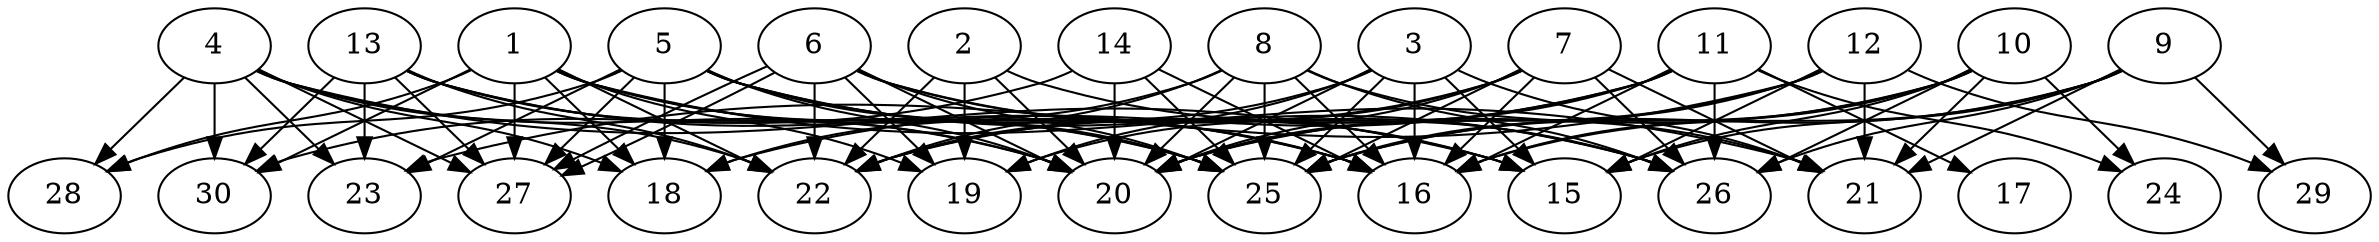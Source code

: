 // DAG automatically generated by daggen at Thu Oct  3 14:04:19 2019
// ./daggen --dot -n 30 --ccr 0.3 --fat 0.9 --regular 0.5 --density 0.9 --mindata 5242880 --maxdata 52428800 
digraph G {
  1 [size="140755627", alpha="0.06", expect_size="42226688"] 
  1 -> 16 [size ="42226688"]
  1 -> 18 [size ="42226688"]
  1 -> 19 [size ="42226688"]
  1 -> 21 [size ="42226688"]
  1 -> 22 [size ="42226688"]
  1 -> 25 [size ="42226688"]
  1 -> 27 [size ="42226688"]
  1 -> 28 [size ="42226688"]
  1 -> 30 [size ="42226688"]
  2 [size="26757120", alpha="0.03", expect_size="8027136"] 
  2 -> 19 [size ="8027136"]
  2 -> 20 [size ="8027136"]
  2 -> 22 [size ="8027136"]
  2 -> 26 [size ="8027136"]
  3 [size="62545920", alpha="0.10", expect_size="18763776"] 
  3 -> 15 [size ="18763776"]
  3 -> 16 [size ="18763776"]
  3 -> 19 [size ="18763776"]
  3 -> 20 [size ="18763776"]
  3 -> 21 [size ="18763776"]
  3 -> 22 [size ="18763776"]
  3 -> 25 [size ="18763776"]
  4 [size="123234987", alpha="0.15", expect_size="36970496"] 
  4 -> 15 [size ="36970496"]
  4 -> 18 [size ="36970496"]
  4 -> 20 [size ="36970496"]
  4 -> 22 [size ="36970496"]
  4 -> 23 [size ="36970496"]
  4 -> 27 [size ="36970496"]
  4 -> 28 [size ="36970496"]
  4 -> 30 [size ="36970496"]
  5 [size="55866027", alpha="0.09", expect_size="16759808"] 
  5 -> 15 [size ="16759808"]
  5 -> 16 [size ="16759808"]
  5 -> 18 [size ="16759808"]
  5 -> 20 [size ="16759808"]
  5 -> 23 [size ="16759808"]
  5 -> 25 [size ="16759808"]
  5 -> 26 [size ="16759808"]
  5 -> 27 [size ="16759808"]
  5 -> 28 [size ="16759808"]
  6 [size="82537813", alpha="0.16", expect_size="24761344"] 
  6 -> 15 [size ="24761344"]
  6 -> 19 [size ="24761344"]
  6 -> 20 [size ="24761344"]
  6 -> 22 [size ="24761344"]
  6 -> 25 [size ="24761344"]
  6 -> 26 [size ="24761344"]
  6 -> 27 [size ="24761344"]
  6 -> 27 [size ="24761344"]
  7 [size="67024213", alpha="0.10", expect_size="20107264"] 
  7 -> 16 [size ="20107264"]
  7 -> 19 [size ="20107264"]
  7 -> 20 [size ="20107264"]
  7 -> 21 [size ="20107264"]
  7 -> 22 [size ="20107264"]
  7 -> 25 [size ="20107264"]
  7 -> 26 [size ="20107264"]
  8 [size="87261867", alpha="0.16", expect_size="26178560"] 
  8 -> 16 [size ="26178560"]
  8 -> 18 [size ="26178560"]
  8 -> 20 [size ="26178560"]
  8 -> 21 [size ="26178560"]
  8 -> 22 [size ="26178560"]
  8 -> 25 [size ="26178560"]
  8 -> 26 [size ="26178560"]
  9 [size="106789547", alpha="0.20", expect_size="32036864"] 
  9 -> 15 [size ="32036864"]
  9 -> 16 [size ="32036864"]
  9 -> 21 [size ="32036864"]
  9 -> 25 [size ="32036864"]
  9 -> 26 [size ="32036864"]
  9 -> 29 [size ="32036864"]
  10 [size="92712960", alpha="0.03", expect_size="27813888"] 
  10 -> 15 [size ="27813888"]
  10 -> 16 [size ="27813888"]
  10 -> 20 [size ="27813888"]
  10 -> 21 [size ="27813888"]
  10 -> 24 [size ="27813888"]
  10 -> 25 [size ="27813888"]
  10 -> 26 [size ="27813888"]
  11 [size="147944107", alpha="0.16", expect_size="44383232"] 
  11 -> 16 [size ="44383232"]
  11 -> 17 [size ="44383232"]
  11 -> 18 [size ="44383232"]
  11 -> 20 [size ="44383232"]
  11 -> 22 [size ="44383232"]
  11 -> 24 [size ="44383232"]
  11 -> 26 [size ="44383232"]
  12 [size="36386133", alpha="0.01", expect_size="10915840"] 
  12 -> 15 [size ="10915840"]
  12 -> 20 [size ="10915840"]
  12 -> 21 [size ="10915840"]
  12 -> 23 [size ="10915840"]
  12 -> 25 [size ="10915840"]
  12 -> 29 [size ="10915840"]
  13 [size="60726613", alpha="0.16", expect_size="18217984"] 
  13 -> 16 [size ="18217984"]
  13 -> 20 [size ="18217984"]
  13 -> 22 [size ="18217984"]
  13 -> 23 [size ="18217984"]
  13 -> 25 [size ="18217984"]
  13 -> 27 [size ="18217984"]
  13 -> 30 [size ="18217984"]
  14 [size="137683627", alpha="0.01", expect_size="41305088"] 
  14 -> 16 [size ="41305088"]
  14 -> 20 [size ="41305088"]
  14 -> 25 [size ="41305088"]
  14 -> 30 [size ="41305088"]
  15 [size="95255893", alpha="0.12", expect_size="28576768"] 
  16 [size="163256320", alpha="0.01", expect_size="48976896"] 
  17 [size="132037973", alpha="0.18", expect_size="39611392"] 
  18 [size="56589653", alpha="0.06", expect_size="16976896"] 
  19 [size="25337173", alpha="0.10", expect_size="7601152"] 
  20 [size="25238187", alpha="0.02", expect_size="7571456"] 
  21 [size="51428693", alpha="0.09", expect_size="15428608"] 
  22 [size="19220480", alpha="0.17", expect_size="5766144"] 
  23 [size="28173653", alpha="0.11", expect_size="8452096"] 
  24 [size="155975680", alpha="0.18", expect_size="46792704"] 
  25 [size="160993280", alpha="0.11", expect_size="48297984"] 
  26 [size="99840000", alpha="0.11", expect_size="29952000"] 
  27 [size="107847680", alpha="0.18", expect_size="32354304"] 
  28 [size="92760747", alpha="0.14", expect_size="27828224"] 
  29 [size="140663467", alpha="0.01", expect_size="42199040"] 
  30 [size="65396053", alpha="0.18", expect_size="19618816"] 
}

